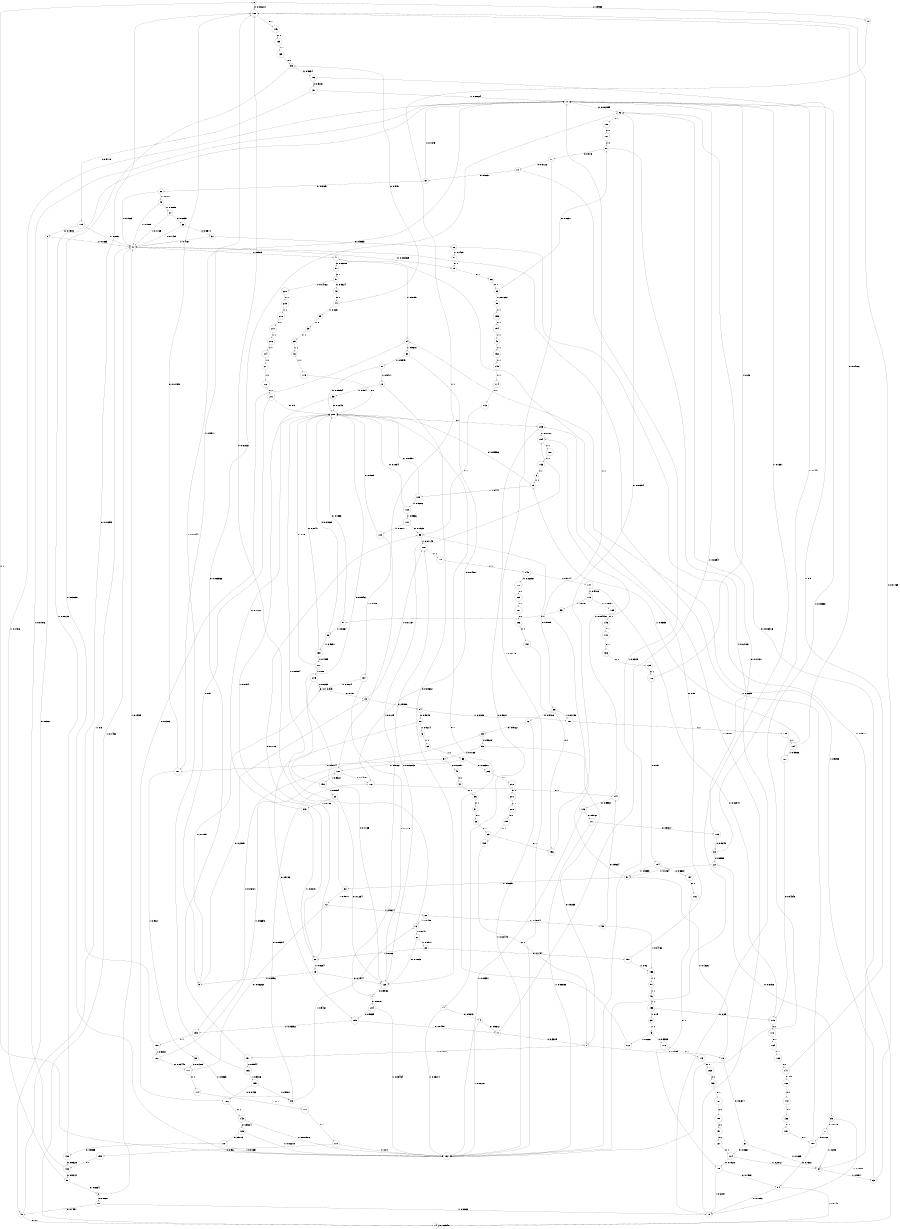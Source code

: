 digraph "ch3_face_source_L17" {
size = "6,8.5";
ratio = "fill";
node [shape = circle];
node [fontsize = 24];
edge [fontsize = 24];
0 -> 168 [label = "0: 0.006211  "];
0 -> 10 [label = "1: 0.9938   "];
1 -> 204 [label = "0: 0.9875   "];
1 -> 194 [label = "1: 0.0125   "];
2 -> 89 [label = "0: 0.8607   "];
2 -> 47 [label = "1: 0.1393   "];
3 -> 15 [label = "1: 1        "];
4 -> 17 [label = "0: 0.9372   "];
4 -> 192 [label = "1: 0.06281  "];
5 -> 176 [label = "0: 0.3333   "];
5 -> 112 [label = "1: 0.6667   "];
6 -> 13 [label = "0: 0.157    "];
6 -> 6 [label = "1: 0.843    "];
7 -> 78 [label = "0: 0.8999   "];
7 -> 191 [label = "1: 0.1001   "];
8 -> 40 [label = "0: 0.8367   "];
8 -> 47 [label = "1: 0.1633   "];
9 -> 13 [label = "0: 0.2205   "];
9 -> 6 [label = "1: 0.7795   "];
10 -> 181 [label = "1: 1        "];
11 -> 92 [label = "0: 0.002899  "];
11 -> 107 [label = "1: 0.9971   "];
12 -> 69 [label = "0: 0.9722   "];
12 -> 192 [label = "1: 0.02775  "];
13 -> 84 [label = "0: 0.9886   "];
13 -> 118 [label = "1: 0.01137  "];
14 -> 14 [label = "0: 0.8548   "];
14 -> 47 [label = "1: 0.1452   "];
15 -> 208 [label = "0: 0.05556  "];
15 -> 123 [label = "1: 0.9444   "];
16 -> 179 [label = "1: 1        "];
17 -> 7 [label = "0: 0.9305   "];
17 -> 11 [label = "1: 0.06947  "];
18 -> 128 [label = "0: 0.09602  "];
18 -> 33 [label = "1: 0.904    "];
19 -> 128 [label = "0: 0.1944   "];
19 -> 9 [label = "1: 0.8056   "];
20 -> 93 [label = "0: 0.1716   "];
20 -> 19 [label = "1: 0.8284   "];
21 -> 212 [label = "1: 1        "];
22 -> 85 [label = "0: 0.8736   "];
22 -> 91 [label = "1: 0.1264   "];
23 -> 196 [label = "0: 1        "];
24 -> 38 [label = "0: 0.8235   "];
24 -> 47 [label = "1: 0.1765   "];
25 -> 16 [label = "1: 1        "];
26 -> 14 [label = "0: 0.8571   "];
26 -> 81 [label = "1: 0.1429   "];
27 -> 208 [label = "0: 0.05894  "];
27 -> 18 [label = "1: 0.9411   "];
28 -> 23 [label = "0: 1        "];
29 -> 25 [label = "1: 1        "];
30 -> 167 [label = "0: 0.04507  "];
30 -> 27 [label = "1: 0.9549   "];
31 -> 28 [label = "0: 1        "];
32 -> 128 [label = "0: 0.1234   "];
32 -> 213 [label = "1: 0.8766   "];
33 -> 208 [label = "0: 0.1246   "];
33 -> 20 [label = "1: 0.8754   "];
34 -> 166 [label = "0: 0.0382   "];
34 -> 30 [label = "1: 0.9618   "];
35 -> 29 [label = "1: 1        "];
36 -> 31 [label = "0: 1        "];
37 -> 26 [label = "0: 0.5833   "];
37 -> 47 [label = "1: 0.4167   "];
38 -> 37 [label = "0: 0.8571   "];
38 -> 47 [label = "1: 0.1429   "];
39 -> 5 [label = "1: 1        "];
40 -> 14 [label = "0: 0.7      "];
40 -> 47 [label = "1: 0.3      "];
41 -> 57 [label = "0: 0.02005  "];
41 -> 34 [label = "1: 0.9799   "];
42 -> 36 [label = "0: 1        "];
43 -> 152 [label = "1: 1        "];
44 -> 95 [label = "0: 0.975    "];
44 -> 35 [label = "1: 0.025    "];
45 -> 24 [label = "0: 0.8095   "];
45 -> 47 [label = "1: 0.1905   "];
46 -> 153 [label = "1: 1        "];
47 -> 75 [label = "0: 0.008529  "];
47 -> 41 [label = "1: 0.9915   "];
48 -> 44 [label = "0: 1        "];
49 -> 42 [label = "0: 1        "];
50 -> 46 [label = "1: 1        "];
51 -> 48 [label = "0: 0.9524   "];
51 -> 220 [label = "1: 0.04762  "];
52 -> 45 [label = "0: 0.8077   "];
52 -> 47 [label = "1: 0.1923   "];
53 -> 203 [label = "0: 0.02381  "];
53 -> 181 [label = "1: 0.9762   "];
54 -> 49 [label = "0: 0.02857  "];
54 -> 107 [label = "1: 0.9714   "];
55 -> 155 [label = "1: 1        "];
56 -> 87 [label = "0: 0.9231   "];
56 -> 55 [label = "1: 0.07692  "];
57 -> 51 [label = "0: 1        "];
58 -> 144 [label = "0: 0.9524   "];
58 -> 156 [label = "1: 0.04762  "];
59 -> 7 [label = "0: 0.9235   "];
59 -> 54 [label = "1: 0.0765   "];
60 -> 157 [label = "0: 0.1734   "];
60 -> 20 [label = "1: 0.8266   "];
61 -> 52 [label = "0: 0.8125   "];
61 -> 11 [label = "1: 0.1875   "];
62 -> 128 [label = "0: 0.1083   "];
62 -> 60 [label = "1: 0.8917   "];
63 -> 168 [label = "0: 0.01469  "];
63 -> 34 [label = "1: 0.9853   "];
64 -> 92 [label = "0: 0.008316  "];
64 -> 63 [label = "1: 0.9917   "];
65 -> 53 [label = "1: 1        "];
66 -> 56 [label = "0: 1        "];
67 -> 124 [label = "0: 0.8367   "];
67 -> 64 [label = "1: 0.1633   "];
68 -> 58 [label = "0: 0.05054  "];
68 -> 76 [label = "1: 0.9495   "];
69 -> 59 [label = "0: 0.9328   "];
69 -> 193 [label = "1: 0.06721  "];
70 -> 61 [label = "0: 0.9697   "];
70 -> 192 [label = "1: 0.0303   "];
71 -> 100 [label = "0: 0.702    "];
71 -> 64 [label = "1: 0.298    "];
72 -> 177 [label = "0: 0.03263  "];
72 -> 68 [label = "1: 0.9674   "];
73 -> 65 [label = "1: 1        "];
74 -> 4 [label = "0: 0.9673   "];
74 -> 192 [label = "1: 0.03271  "];
75 -> 66 [label = "0: 1        "];
76 -> 208 [label = "0: 0.09594  "];
76 -> 62 [label = "1: 0.9041   "];
77 -> 70 [label = "0: 0.9722   "];
77 -> 192 [label = "1: 0.02778  "];
78 -> 67 [label = "0: 0.8674   "];
78 -> 91 [label = "1: 0.1326   "];
79 -> 92 [label = "0: 0.01131  "];
79 -> 41 [label = "1: 0.9887   "];
80 -> 195 [label = "0: 0.9786   "];
80 -> 73 [label = "1: 0.0214   "];
81 -> 75 [label = "0: 1        "];
82 -> 168 [label = "0: 0.01831  "];
82 -> 72 [label = "1: 0.9817   "];
83 -> 12 [label = "0: 0.9786   "];
83 -> 187 [label = "1: 0.02136  "];
84 -> 80 [label = "0: 0.9815   "];
84 -> 187 [label = "1: 0.0185   "];
85 -> 71 [label = "0: 0.8115   "];
85 -> 79 [label = "1: 0.1885   "];
86 -> 167 [label = "0: 0.05394  "];
86 -> 76 [label = "1: 0.9461   "];
87 -> 77 [label = "0: 0.973    "];
87 -> 192 [label = "1: 0.02703  "];
88 -> 22 [label = "0: 0.8553   "];
88 -> 11 [label = "1: 0.1447   "];
89 -> 40 [label = "0: 0.7931   "];
89 -> 79 [label = "1: 0.2069   "];
90 -> 177 [label = "0: 0.01309  "];
90 -> 86 [label = "1: 0.9869   "];
91 -> 92 [label = "0: 0.01354  "];
91 -> 82 [label = "1: 0.9865   "];
92 -> 108 [label = "0: 1        "];
93 -> 83 [label = "0: 0.9885   "];
93 -> 118 [label = "1: 0.01149  "];
94 -> 14 [label = "0: 0.8148   "];
94 -> 79 [label = "1: 0.1852   "];
95 -> 102 [label = "0: 0.9634   "];
95 -> 192 [label = "1: 0.03659  "];
96 -> 208 [label = "0: 0.07692  "];
96 -> 138 [label = "1: 0.9231   "];
97 -> 208 [label = "0: 0.1333   "];
97 -> 96 [label = "1: 0.8667   "];
98 -> 2 [label = "0: 0.8264   "];
98 -> 11 [label = "1: 0.1736   "];
99 -> 97 [label = "1: 1        "];
100 -> 94 [label = "0: 0.7361   "];
100 -> 47 [label = "1: 0.2639   "];
101 -> 87 [label = "0: 1        "];
102 -> 131 [label = "0: 0.9067   "];
102 -> 192 [label = "1: 0.09333  "];
103 -> 88 [label = "0: 0.8649   "];
103 -> 11 [label = "1: 0.1351   "];
104 -> 134 [label = "0: 0.6667   "];
104 -> 91 [label = "1: 0.3333   "];
105 -> 94 [label = "0: 0.7903   "];
105 -> 79 [label = "1: 0.2097   "];
106 -> 104 [label = "0: 0.75     "];
106 -> 11 [label = "1: 0.25     "];
107 -> 168 [label = "0: 0.01799  "];
107 -> 90 [label = "1: 0.982    "];
108 -> 101 [label = "0: 1        "];
109 -> 8 [label = "0: 0.7903   "];
109 -> 47 [label = "1: 0.2097   "];
110 -> 130 [label = "0: 0.9535   "];
110 -> 192 [label = "1: 0.04651  "];
111 -> 103 [label = "0: 0.9614   "];
111 -> 192 [label = "1: 0.03865  "];
112 -> 208 [label = "0: 1        "];
113 -> 93 [label = "0: 1        "];
114 -> 113 [label = "1: 1        "];
115 -> 100 [label = "0: 1        "];
116 -> 105 [label = "0: 1        "];
117 -> 208 [label = "0: 0.15     "];
117 -> 215 [label = "1: 0.85     "];
118 -> 178 [label = "1: 1        "];
119 -> 169 [label = "0: 0.09091  "];
119 -> 99 [label = "1: 0.9091   "];
120 -> 208 [label = "0: 0.1905   "];
120 -> 137 [label = "1: 0.8095   "];
121 -> 93 [label = "0: 0.1923   "];
121 -> 120 [label = "1: 0.8077   "];
122 -> 208 [label = "0: 0.1034   "];
122 -> 121 [label = "1: 0.8966   "];
123 -> 208 [label = "0: 0.07937  "];
123 -> 122 [label = "1: 0.9206   "];
124 -> 105 [label = "0: 0.7928   "];
124 -> 64 [label = "1: 0.2072   "];
125 -> 110 [label = "0: 0.9773   "];
125 -> 192 [label = "1: 0.02273  "];
126 -> 111 [label = "0: 0.9767   "];
126 -> 192 [label = "1: 0.02331  "];
127 -> 124 [label = "0: 1        "];
128 -> 1 [label = "0: 0.9932   "];
128 -> 118 [label = "1: 0.006803  "];
129 -> 106 [label = "0: 1        "];
130 -> 132 [label = "0: 0.9328   "];
130 -> 11 [label = "1: 0.06723  "];
131 -> 109 [label = "0: 0.9118   "];
131 -> 11 [label = "1: 0.08824  "];
132 -> 98 [label = "0: 0.9242   "];
132 -> 11 [label = "1: 0.07576  "];
133 -> 115 [label = "0: 1        "];
134 -> 116 [label = "0: 1        "];
135 -> 95 [label = "0: 1        "];
136 -> 129 [label = "0: 1        "];
137 -> 128 [label = "0: 0.1176   "];
137 -> 6 [label = "1: 0.8824   "];
138 -> 208 [label = "0: 0.2041   "];
138 -> 117 [label = "1: 0.7959   "];
139 -> 135 [label = "0: 1        "];
140 -> 136 [label = "0: 1        "];
141 -> 160 [label = "0: 0.5      "];
141 -> 11 [label = "1: 0.5      "];
142 -> 133 [label = "0: 1        "];
143 -> 125 [label = "0: 0.9924   "];
143 -> 192 [label = "1: 0.007576  "];
144 -> 126 [label = "0: 0.9952   "];
144 -> 194 [label = "1: 0.004751  "];
145 -> 139 [label = "0: 1        "];
146 -> 140 [label = "0: 1        "];
147 -> 175 [label = "0: 0.02941  "];
147 -> 119 [label = "1: 0.9706   "];
148 -> 114 [label = "1: 1        "];
149 -> 210 [label = "0: 0.02857  "];
149 -> 147 [label = "1: 0.9714   "];
150 -> 208 [label = "0: 0.09461  "];
150 -> 32 [label = "1: 0.9054   "];
151 -> 127 [label = "0: 1        "];
152 -> 148 [label = "1: 1        "];
153 -> 175 [label = "0: 0.25     "];
153 -> 39 [label = "1: 0.75     "];
154 -> 43 [label = "1: 1        "];
155 -> 154 [label = "1: 1        "];
156 -> 50 [label = "1: 1        "];
157 -> 205 [label = "0: 0.98     "];
157 -> 156 [label = "1: 0.02     "];
158 -> 151 [label = "0: 1        "];
159 -> 132 [label = "0: 1        "];
160 -> 142 [label = "0: 1        "];
161 -> 158 [label = "0: 1        "];
162 -> 141 [label = "0: 1        "];
163 -> 161 [label = "0: 1        "];
164 -> 162 [label = "0: 1        "];
165 -> 163 [label = "0: 1        "];
166 -> 143 [label = "0: 1        "];
167 -> 144 [label = "0: 1        "];
168 -> 145 [label = "0: 1        "];
169 -> 146 [label = "0: 1        "];
170 -> 159 [label = "0: 0.96     "];
170 -> 192 [label = "1: 0.04     "];
171 -> 170 [label = "0: 1        "];
172 -> 164 [label = "0: 1        "];
173 -> 165 [label = "0: 1        "];
174 -> 171 [label = "0: 1        "];
175 -> 172 [label = "0: 1        "];
176 -> 173 [label = "0: 1        "];
177 -> 174 [label = "0: 1        "];
178 -> 149 [label = "1: 1        "];
179 -> 208 [label = "0: 1        "];
180 -> 175 [label = "0: 0.04348  "];
180 -> 15 [label = "1: 0.9565   "];
181 -> 167 [label = "0: 0.04787  "];
181 -> 150 [label = "1: 0.9521   "];
182 -> 177 [label = "0: 0.03448  "];
182 -> 181 [label = "1: 0.9655   "];
183 -> 3 [label = "1: 1        "];
184 -> 168 [label = "0: 0.04167  "];
184 -> 180 [label = "1: 0.9583   "];
185 -> 166 [label = "0: 0.0483   "];
185 -> 86 [label = "1: 0.9517   "];
186 -> 168 [label = "0: 0.01944  "];
186 -> 185 [label = "1: 0.9806   "];
187 -> 189 [label = "1: 1        "];
188 -> 183 [label = "1: 1        "];
189 -> 184 [label = "1: 1        "];
190 -> 168 [label = "0: 0.01695  "];
190 -> 182 [label = "1: 0.9831   "];
191 -> 92 [label = "0: 0.005563  "];
191 -> 186 [label = "1: 0.9944   "];
192 -> 0 [label = "1: 1        "];
193 -> 190 [label = "1: 1        "];
194 -> 188 [label = "1: 1        "];
195 -> 17 [label = "0: 0.9495   "];
195 -> 193 [label = "1: 0.05052  "];
196 -> 11 [label = "1: 1        "];
197 -> 196 [label = "0: 1        "];
198 -> 7 [label = "0: 1        "];
199 -> 198 [label = "0: 1        "];
200 -> 199 [label = "0: 1        "];
201 -> 200 [label = "0: 1        "];
202 -> 201 [label = "0: 1        "];
203 -> 202 [label = "0: 1        "];
204 -> 195 [label = "0: 0.9655   "];
204 -> 192 [label = "1: 0.03454  "];
205 -> 74 [label = "0: 0.9821   "];
205 -> 194 [label = "1: 0.01787  "];
206 -> 197 [label = "0: 1        "];
207 -> 206 [label = "0: 1        "];
208 -> 205 [label = "0: 1        "];
209 -> 207 [label = "0: 1        "];
210 -> 209 [label = "0: 1        "];
211 -> 208 [label = "0: 0.5      "];
211 -> 9 [label = "1: 0.5      "];
212 -> 211 [label = "1: 1        "];
213 -> 208 [label = "0: 0.1722   "];
213 -> 20 [label = "1: 0.8278   "];
214 -> 21 [label = "1: 1        "];
215 -> 128 [label = "0: 0.1765   "];
215 -> 6 [label = "1: 0.8235   "];
216 -> 214 [label = "1: 1        "];
217 -> 216 [label = "1: 1        "];
218 -> 217 [label = "1: 1        "];
219 -> 218 [label = "1: 1        "];
220 -> 219 [label = "1: 1        "];
}